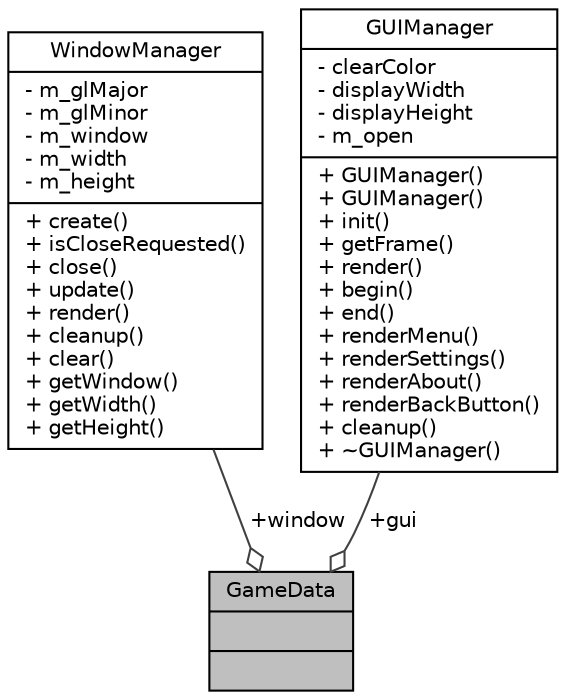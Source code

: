 digraph "GameData"
{
 // INTERACTIVE_SVG=YES
 // LATEX_PDF_SIZE
  edge [fontname="Helvetica",fontsize="10",labelfontname="Helvetica",labelfontsize="10"];
  node [fontname="Helvetica",fontsize="10",shape=record];
  Node1 [label="{GameData\n||}",height=0.2,width=0.4,color="black", fillcolor="grey75", style="filled", fontcolor="black",tooltip=" "];
  Node2 -> Node1 [color="grey25",fontsize="10",style="solid",label=" +window" ,arrowhead="odiamond",fontname="Helvetica"];
  Node2 [label="{WindowManager\n|- m_glMajor\l- m_glMinor\l- m_window\l- m_width\l- m_height\l|+ create()\l+ isCloseRequested()\l+ close()\l+ update()\l+ render()\l+ cleanup()\l+ clear()\l+ getWindow()\l+ getWidth()\l+ getHeight()\l}",height=0.2,width=0.4,color="black", fillcolor="white", style="filled",URL="$classWindowManager.html",tooltip=" "];
  Node3 -> Node1 [color="grey25",fontsize="10",style="solid",label=" +gui" ,arrowhead="odiamond",fontname="Helvetica"];
  Node3 [label="{GUIManager\n|- clearColor\l- displayWidth\l- displayHeight\l- m_open\l|+ GUIManager()\l+ GUIManager()\l+ init()\l+ getFrame()\l+ render()\l+ begin()\l+ end()\l+ renderMenu()\l+ renderSettings()\l+ renderAbout()\l+ renderBackButton()\l+ cleanup()\l+ ~GUIManager()\l}",height=0.2,width=0.4,color="black", fillcolor="white", style="filled",URL="$classGUIManager.html",tooltip=" "];
}
